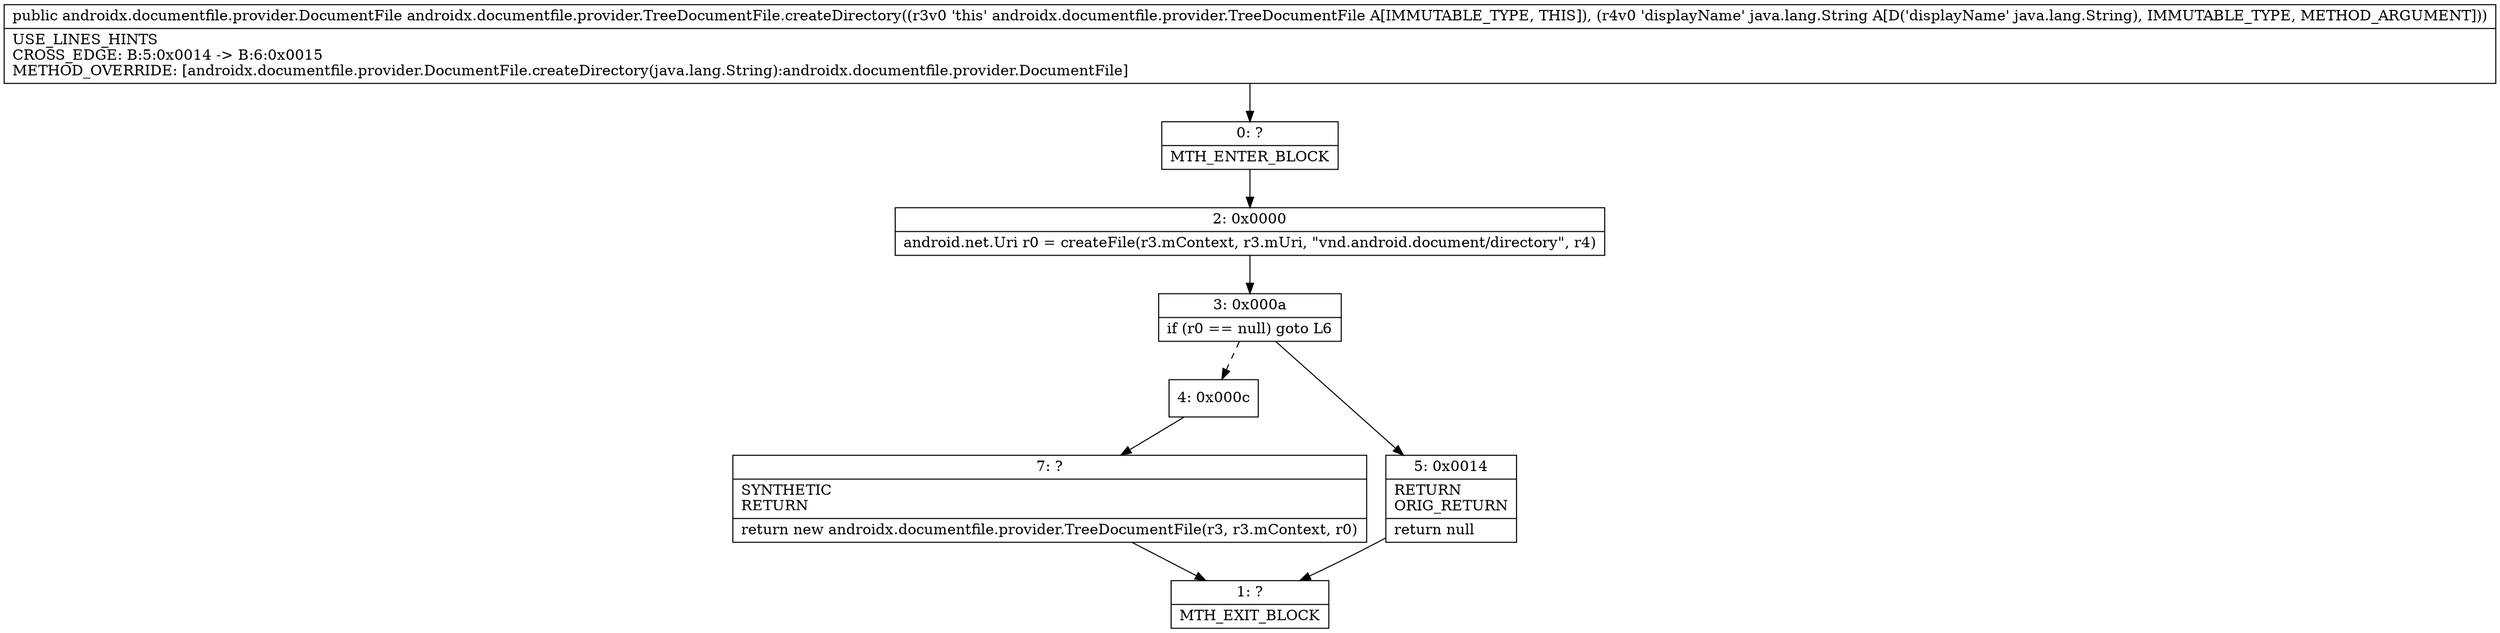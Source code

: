 digraph "CFG forandroidx.documentfile.provider.TreeDocumentFile.createDirectory(Ljava\/lang\/String;)Landroidx\/documentfile\/provider\/DocumentFile;" {
Node_0 [shape=record,label="{0\:\ ?|MTH_ENTER_BLOCK\l}"];
Node_2 [shape=record,label="{2\:\ 0x0000|android.net.Uri r0 = createFile(r3.mContext, r3.mUri, \"vnd.android.document\/directory\", r4)\l}"];
Node_3 [shape=record,label="{3\:\ 0x000a|if (r0 == null) goto L6\l}"];
Node_4 [shape=record,label="{4\:\ 0x000c}"];
Node_7 [shape=record,label="{7\:\ ?|SYNTHETIC\lRETURN\l|return new androidx.documentfile.provider.TreeDocumentFile(r3, r3.mContext, r0)\l}"];
Node_1 [shape=record,label="{1\:\ ?|MTH_EXIT_BLOCK\l}"];
Node_5 [shape=record,label="{5\:\ 0x0014|RETURN\lORIG_RETURN\l|return null\l}"];
MethodNode[shape=record,label="{public androidx.documentfile.provider.DocumentFile androidx.documentfile.provider.TreeDocumentFile.createDirectory((r3v0 'this' androidx.documentfile.provider.TreeDocumentFile A[IMMUTABLE_TYPE, THIS]), (r4v0 'displayName' java.lang.String A[D('displayName' java.lang.String), IMMUTABLE_TYPE, METHOD_ARGUMENT]))  | USE_LINES_HINTS\lCROSS_EDGE: B:5:0x0014 \-\> B:6:0x0015\lMETHOD_OVERRIDE: [androidx.documentfile.provider.DocumentFile.createDirectory(java.lang.String):androidx.documentfile.provider.DocumentFile]\l}"];
MethodNode -> Node_0;Node_0 -> Node_2;
Node_2 -> Node_3;
Node_3 -> Node_4[style=dashed];
Node_3 -> Node_5;
Node_4 -> Node_7;
Node_7 -> Node_1;
Node_5 -> Node_1;
}

